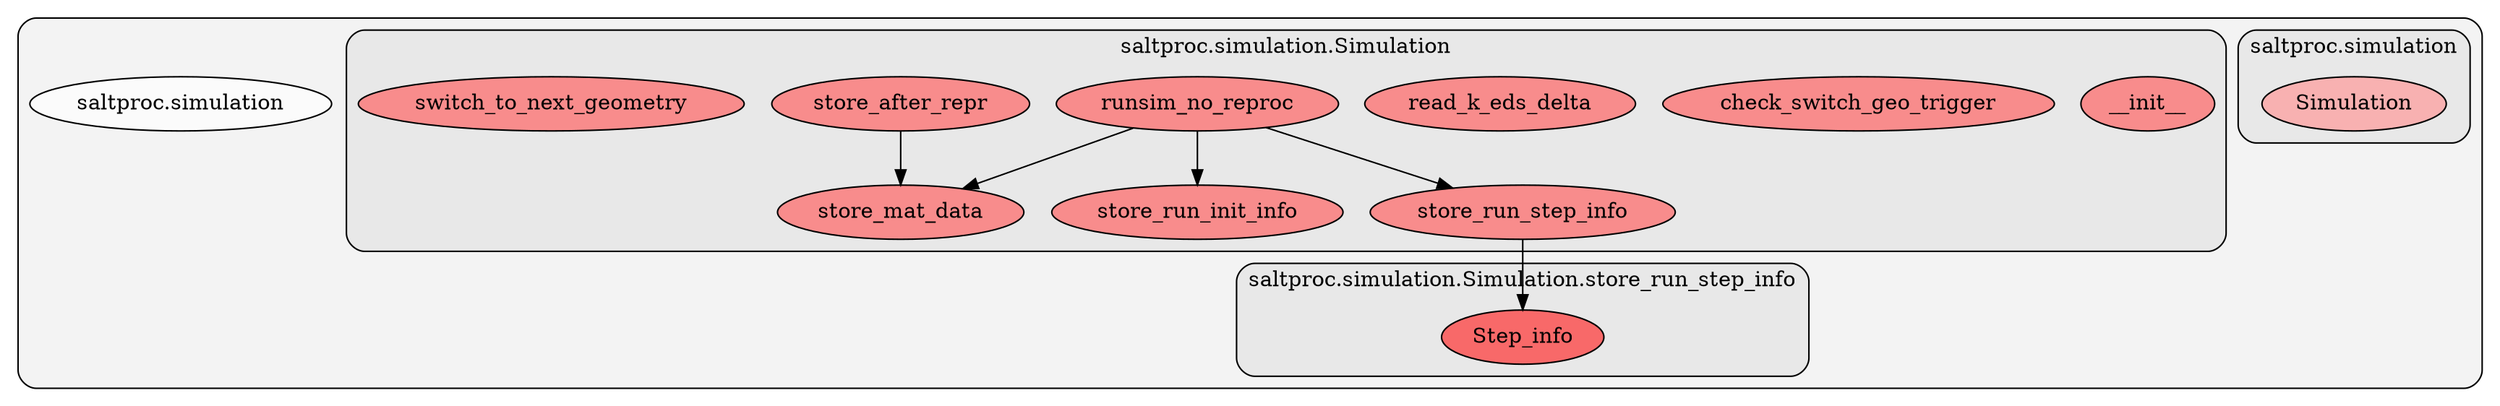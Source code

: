 digraph G {
    graph [rankdir=TB, clusterrank="local"];
    subgraph cluster_G {

        graph [style="filled,rounded", fillcolor="#80808018", label=""];
        saltproc__simulation [label="saltproc.simulation", style="filled", fillcolor="#ffffffb2", fontcolor="#000000", group="0"];
        subgraph cluster_saltproc__simulation {

            graph [style="filled,rounded", fillcolor="#80808018", label="saltproc.simulation"];
            saltproc__simulation__Simulation [label="Simulation", style="filled", fillcolor="#ff9999b2", fontcolor="#000000", group="0"];
        }
        subgraph cluster_saltproc__simulation__Simulation {

            graph [style="filled,rounded", fillcolor="#80808018", label="saltproc.simulation.Simulation"];
            saltproc__simulation__Simulation____init__ [label="__init__", style="filled", fillcolor="#ff6565b2", fontcolor="#000000", group="0"];
            saltproc__simulation__Simulation__check_switch_geo_trigger [label="check_switch_geo_trigger", style="filled", fillcolor="#ff6565b2", fontcolor="#000000", group="0"];
            saltproc__simulation__Simulation__read_k_eds_delta [label="read_k_eds_delta", style="filled", fillcolor="#ff6565b2", fontcolor="#000000", group="0"];
            saltproc__simulation__Simulation__runsim_no_reproc [label="runsim_no_reproc", style="filled", fillcolor="#ff6565b2", fontcolor="#000000", group="0"];
            saltproc__simulation__Simulation__store_after_repr [label="store_after_repr", style="filled", fillcolor="#ff6565b2", fontcolor="#000000", group="0"];
            saltproc__simulation__Simulation__store_mat_data [label="store_mat_data", style="filled", fillcolor="#ff6565b2", fontcolor="#000000", group="0"];
            saltproc__simulation__Simulation__store_run_init_info [label="store_run_init_info", style="filled", fillcolor="#ff6565b2", fontcolor="#000000", group="0"];
            saltproc__simulation__Simulation__store_run_step_info [label="store_run_step_info", style="filled", fillcolor="#ff6565b2", fontcolor="#000000", group="0"];
            saltproc__simulation__Simulation__switch_to_next_geometry [label="switch_to_next_geometry", style="filled", fillcolor="#ff6565b2", fontcolor="#000000", group="0"];
        }
        subgraph cluster_saltproc__simulation__Simulation__store_run_step_info {

            graph [style="filled,rounded", fillcolor="#80808018", label="saltproc.simulation.Simulation.store_run_step_info"];
            saltproc__simulation__Simulation__store_run_step_info__Step_info [label="Step_info", style="filled", fillcolor="#ff3232b2", fontcolor="#000000", group="0"];
        }
    }
        saltproc__simulation__Simulation__runsim_no_reproc -> saltproc__simulation__Simulation__store_run_step_info [style="solid",  color="#000000"];
        saltproc__simulation__Simulation__runsim_no_reproc -> saltproc__simulation__Simulation__store_run_init_info [style="solid",  color="#000000"];
        saltproc__simulation__Simulation__runsim_no_reproc -> saltproc__simulation__Simulation__store_mat_data [style="solid",  color="#000000"];
        saltproc__simulation__Simulation__store_after_repr -> saltproc__simulation__Simulation__store_mat_data [style="solid",  color="#000000"];
        saltproc__simulation__Simulation__store_run_step_info -> saltproc__simulation__Simulation__store_run_step_info__Step_info [style="solid",  color="#000000"];
    }

